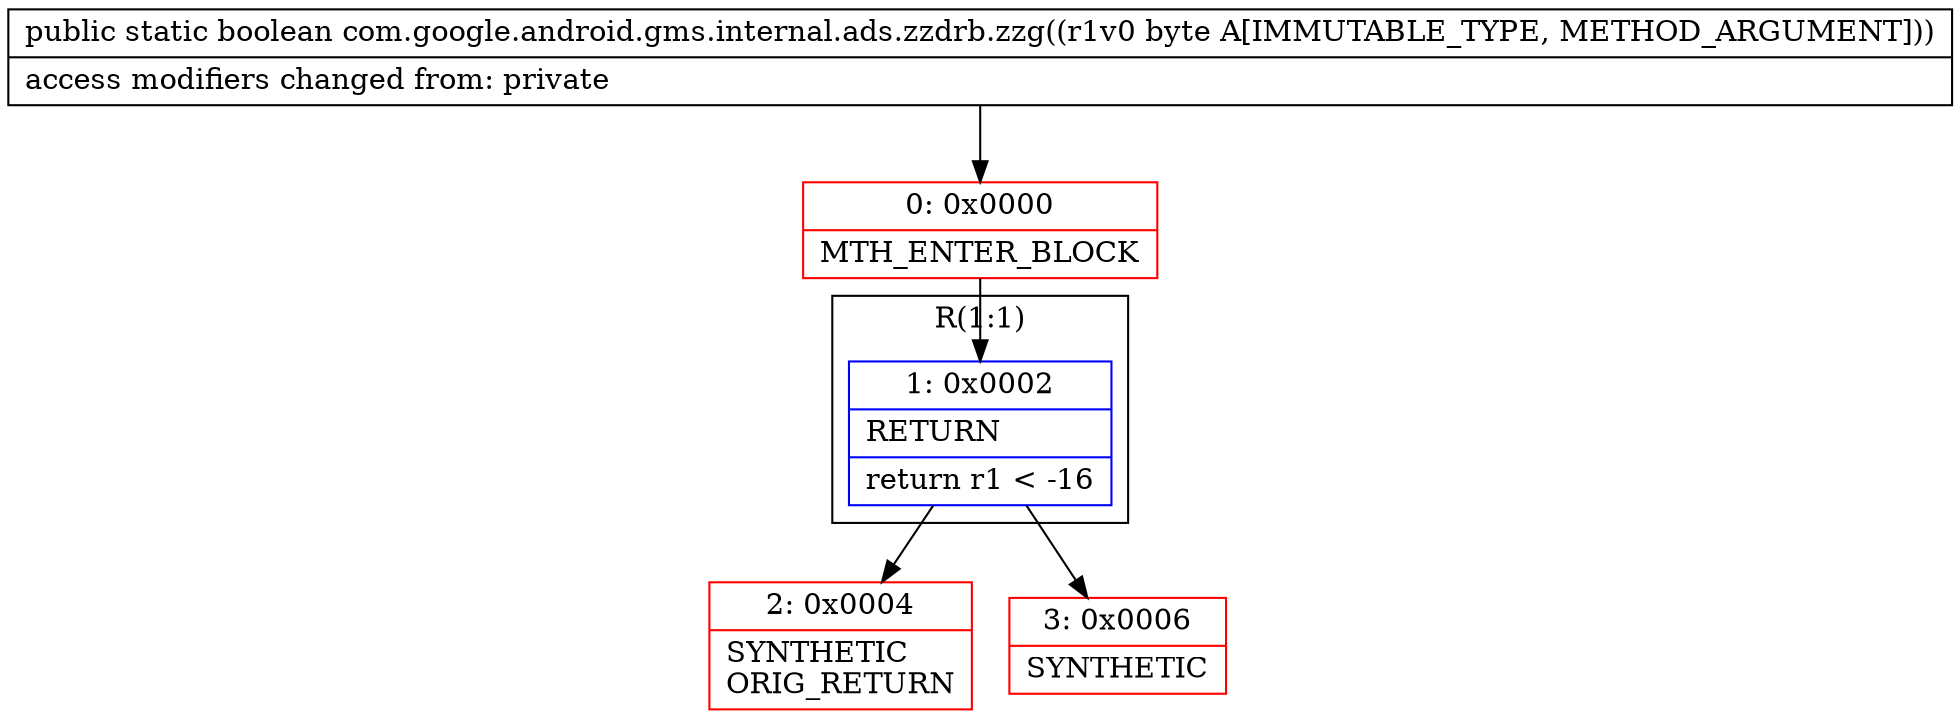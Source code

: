 digraph "CFG forcom.google.android.gms.internal.ads.zzdrb.zzg(B)Z" {
subgraph cluster_Region_1472991862 {
label = "R(1:1)";
node [shape=record,color=blue];
Node_1 [shape=record,label="{1\:\ 0x0002|RETURN\l|return r1 \< \-16\l}"];
}
Node_0 [shape=record,color=red,label="{0\:\ 0x0000|MTH_ENTER_BLOCK\l}"];
Node_2 [shape=record,color=red,label="{2\:\ 0x0004|SYNTHETIC\lORIG_RETURN\l}"];
Node_3 [shape=record,color=red,label="{3\:\ 0x0006|SYNTHETIC\l}"];
MethodNode[shape=record,label="{public static boolean com.google.android.gms.internal.ads.zzdrb.zzg((r1v0 byte A[IMMUTABLE_TYPE, METHOD_ARGUMENT]))  | access modifiers changed from: private\l}"];
MethodNode -> Node_0;
Node_1 -> Node_2;
Node_1 -> Node_3;
Node_0 -> Node_1;
}


